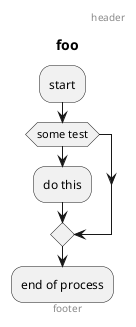 {
  "sha1": "kni2kd06rfk0mbkk8228a2yftnez4a7",
  "insertion": {
    "when": "2024-06-03T18:59:33.179Z",
    "user": "plantuml@gmail.com"
  }
}
@startuml
title foo
header header
footer footer

:start;
if (some test) then
  :do this;
endif
:end of process;
@enduml
